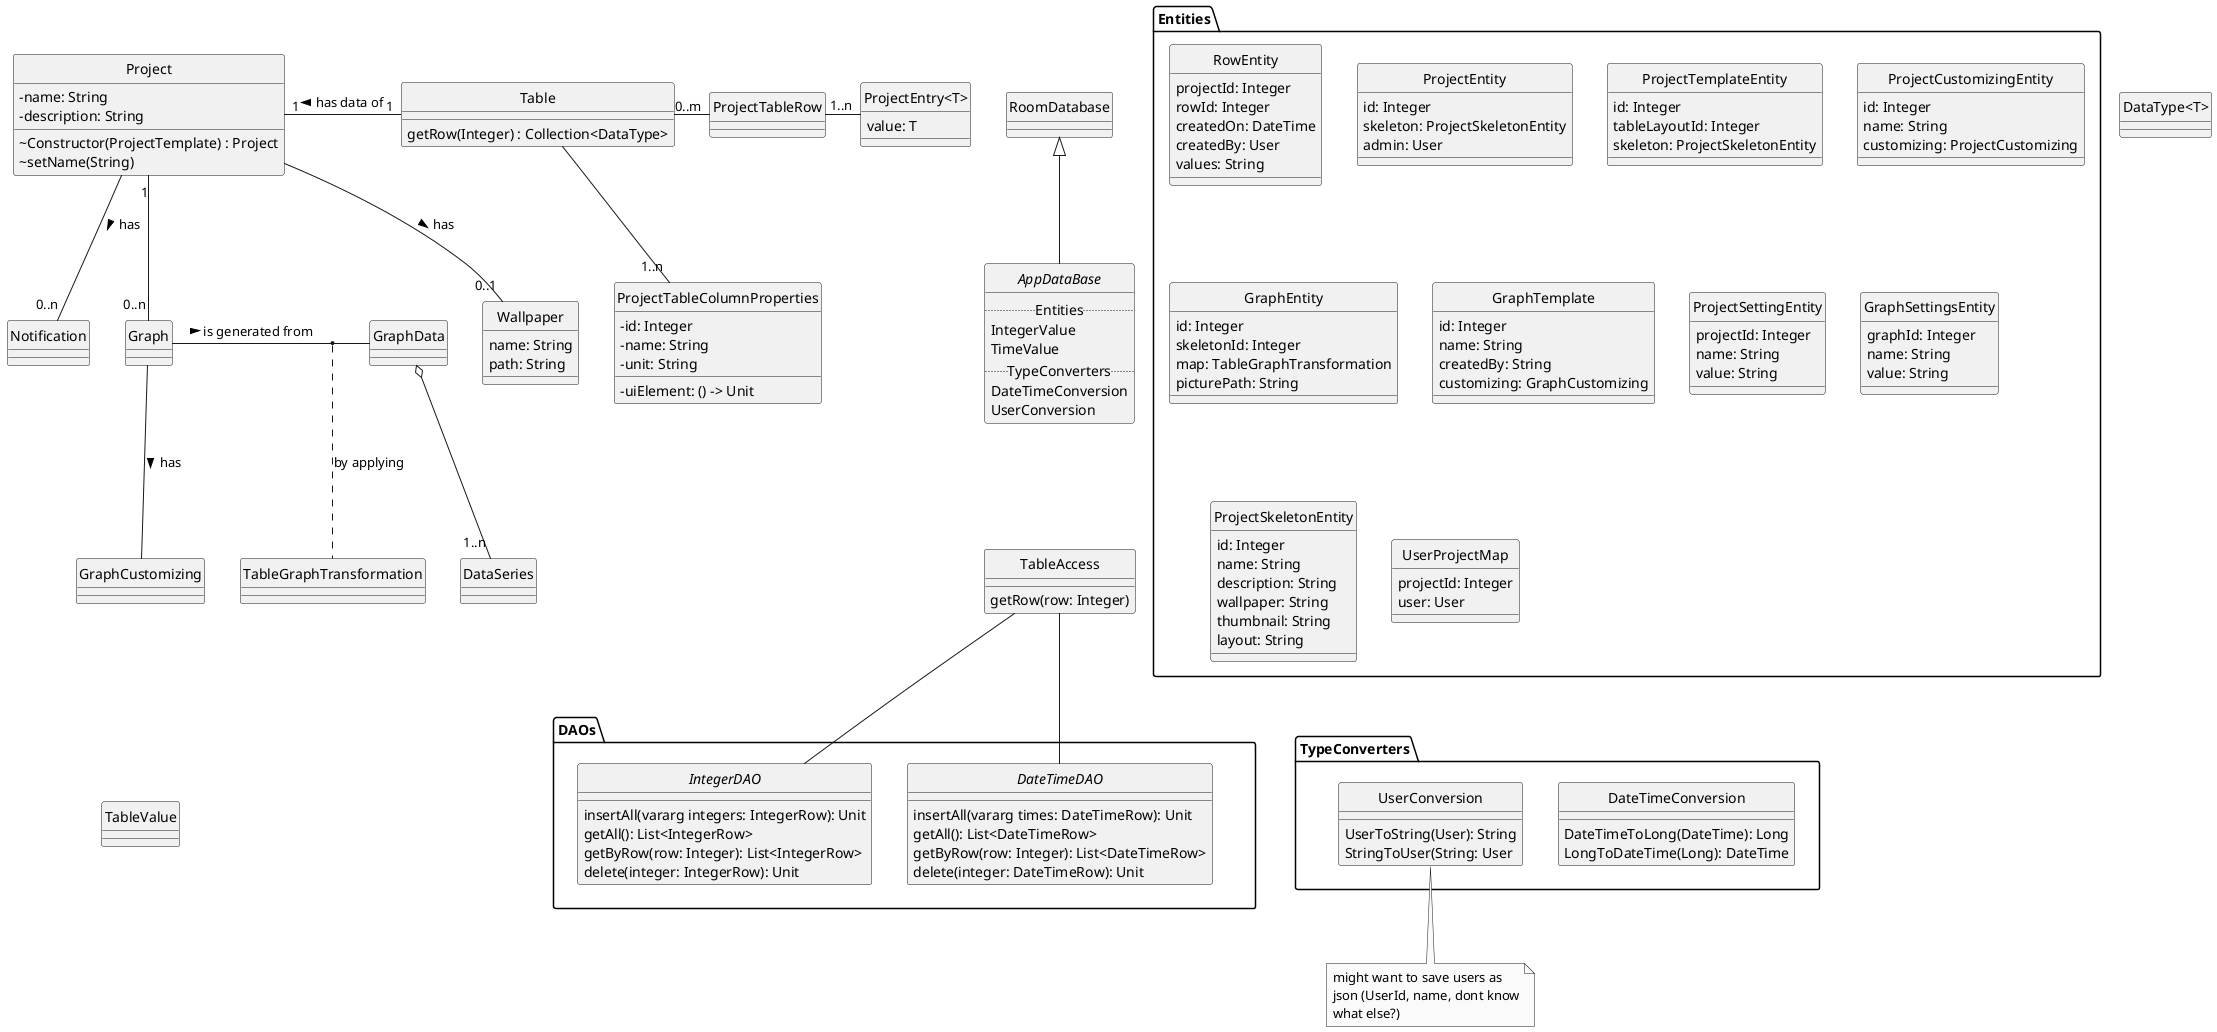 @startuml

skinparam monochrome true
skinparam shadowing false
skinparam genericDisplay old
skinparam classAttributeIconSize 0
hide circle


abstract class AppDataBase {
  ..Entities..
  IntegerValue
  TimeValue
  ..TypeConverters..
  DateTimeConversion
  UserConversion
}

package Entities {
    '@Entity(primaryKeys=["tableId", "rowId"])
    class RowEntity {
        projectId: Integer
        rowId: Integer
        createdOn: DateTime
        createdBy: User
        values: String
    }

    '@Entity
    class ProjectEntity {
        'PrimaryKey
        id: Integer
        '@Embedded
        skeleton: ProjectSkeletonEntity
        admin: User
    }

    '@Entity
    class ProjectTemplateEntity {
        id: Integer
        tableLayoutId: Integer
        '@Embedded
        skeleton: ProjectSkeletonEntity
    }

    '@Entity
    class ProjectCustomizingEntity {
        'PrimaryKey
        id: Integer
        name: String
        'Embedded
        customizing: ProjectCustomizing
    }
  
    '@Entity
    class GraphEntity {
        'PrimaryKey
        id: Integer
        skeletonId: Integer
        'Embedded
        map: TableGraphTransformation
        picturePath: String
    }
  
    '@Entity
    class GraphTemplate {
        id: Integer
        name: String
        createdBy: String
        'Embedded
        customizing: GraphCustomizing
    }

    '@Entity(primaryKey=["projectId", "name"])
    class ProjectSettingEntity {
        projectId: Integer
        name: String
        value: String
    }

    '@Entity(primaryKey=["projectId", "name"])
    class GraphSettingsEntity {
        graphId: Integer
        name: String
        value: String
    }
  
    class ProjectSkeletonEntity {
        id: Integer
        name: String
        description: String
        wallpaper: String
        thumbnail: String
        layout: String
    }

    '@Entity(primaryKey=["projectId", "user"])
    class UserProjectMap {
        projectId: Integer
        user: User
    }
}

package DAOs {
  interface IntegerDAO {
    insertAll(vararg integers: IntegerRow): Unit
    getAll(): List<IntegerRow>
    getByRow(row: Integer): List<IntegerRow>
    delete(integer: IntegerRow): Unit
  }
  
  interface DateTimeDAO {
    insertAll(vararg times: DateTimeRow): Unit
    getAll(): List<DateTimeRow>
    getByRow(row: Integer): List<DateTimeRow>
    delete(integer: DateTimeRow): Unit
  }
}

package TypeConverters {
    class DateTimeConversion {
        DateTimeToLong(DateTime): Long
        LongToDateTime(Long): DateTime
    }

    class UserConversion {
        UserToString(User): String
        StringToUser(String: User
    }
}

note bottom of UserConversion
    might want to save users as
    json (UserId, name, dont know
    what else?)
end note

class TableAccess {
  getRow(row: Integer)
}

class Project {
  - name: String
  - description: String
  ~ Constructor(ProjectTemplate) : Project
  ~ setName(String)
}
Project - "0..1" Wallpaper : has >
Project -- "0..n" Notification : has >
Project "1" - "1" Table : has data of <
Project "1" -- "0..n" Graph


class Wallpaper {
  name: String
  path: String
  'Some kind of method to read the specified file and return the image or whatever is needed for the UI
}

class Notification {
  
}

class DataType<T> {
  
}

class Table {
  getRow(Integer) : Collection<DataType>
}
'Das sollten wahrscheinlich unbounded Arrays werden
Table -- "1..n" ProjectTableColumnProperties
Table - "0..m" ProjectTableRow

class ProjectTableRow {
  
}
ProjectTableRow - "1..n" ProjectEntry

class ProjectEntry<T> {
  value: T
}

class ProjectTableColumnProperties {
  - id: Integer
  - name: String
  - unit: String
  - uiElement: () -> Unit
}

class Graph {
  
}
Graph -- GraphCustomizing : has >
Graph - GraphData : is generated from >
(Graph, GraphData) .. TableGraphTransformation : by applying

class GraphData {
  
}
GraphData o-- "1..n" DataSeries

class DataSeries {
  
}

class GraphCustomizing {
  
}

class TableGraphTransformation {
  
}



TableAccess - IntegerDAO
TableAccess - DateTimeDAO

RoomDatabase <|-- AppDataBase

AppDataBase -[hidden]-> TableAccess
DAOs -[hidden]> TypeConverters
TableAccess -[hidden]-> DAOs
Table -[hidden]-> Wallpaper
GraphCustomizing -[hidden]-> TableValue


@enduml